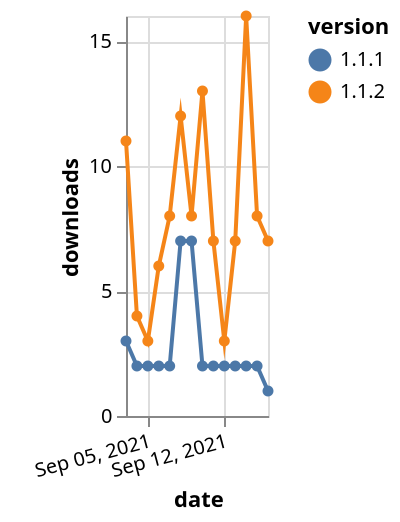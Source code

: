 {"$schema": "https://vega.github.io/schema/vega-lite/v5.json", "description": "A simple bar chart with embedded data.", "data": {"values": [{"date": "2021-09-03", "total": 6011, "delta": 11, "version": "1.1.2"}, {"date": "2021-09-04", "total": 6015, "delta": 4, "version": "1.1.2"}, {"date": "2021-09-05", "total": 6018, "delta": 3, "version": "1.1.2"}, {"date": "2021-09-06", "total": 6024, "delta": 6, "version": "1.1.2"}, {"date": "2021-09-07", "total": 6032, "delta": 8, "version": "1.1.2"}, {"date": "2021-09-08", "total": 6044, "delta": 12, "version": "1.1.2"}, {"date": "2021-09-09", "total": 6052, "delta": 8, "version": "1.1.2"}, {"date": "2021-09-10", "total": 6065, "delta": 13, "version": "1.1.2"}, {"date": "2021-09-11", "total": 6072, "delta": 7, "version": "1.1.2"}, {"date": "2021-09-12", "total": 6075, "delta": 3, "version": "1.1.2"}, {"date": "2021-09-13", "total": 6082, "delta": 7, "version": "1.1.2"}, {"date": "2021-09-14", "total": 6098, "delta": 16, "version": "1.1.2"}, {"date": "2021-09-15", "total": 6106, "delta": 8, "version": "1.1.2"}, {"date": "2021-09-16", "total": 6113, "delta": 7, "version": "1.1.2"}, {"date": "2021-09-03", "total": 4903, "delta": 3, "version": "1.1.1"}, {"date": "2021-09-04", "total": 4905, "delta": 2, "version": "1.1.1"}, {"date": "2021-09-05", "total": 4907, "delta": 2, "version": "1.1.1"}, {"date": "2021-09-06", "total": 4909, "delta": 2, "version": "1.1.1"}, {"date": "2021-09-07", "total": 4911, "delta": 2, "version": "1.1.1"}, {"date": "2021-09-08", "total": 4918, "delta": 7, "version": "1.1.1"}, {"date": "2021-09-09", "total": 4925, "delta": 7, "version": "1.1.1"}, {"date": "2021-09-10", "total": 4927, "delta": 2, "version": "1.1.1"}, {"date": "2021-09-11", "total": 4929, "delta": 2, "version": "1.1.1"}, {"date": "2021-09-12", "total": 4931, "delta": 2, "version": "1.1.1"}, {"date": "2021-09-13", "total": 4933, "delta": 2, "version": "1.1.1"}, {"date": "2021-09-14", "total": 4935, "delta": 2, "version": "1.1.1"}, {"date": "2021-09-15", "total": 4937, "delta": 2, "version": "1.1.1"}, {"date": "2021-09-16", "total": 4938, "delta": 1, "version": "1.1.1"}]}, "width": "container", "mark": {"type": "line", "point": {"filled": true}}, "encoding": {"x": {"field": "date", "type": "temporal", "timeUnit": "yearmonthdate", "title": "date", "axis": {"labelAngle": -15}}, "y": {"field": "delta", "type": "quantitative", "title": "downloads"}, "color": {"field": "version", "type": "nominal"}, "tooltip": {"field": "delta"}}}
